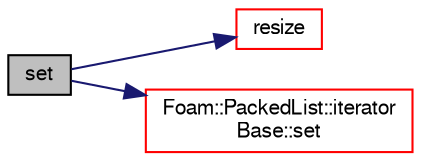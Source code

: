 digraph "set"
{
  bgcolor="transparent";
  edge [fontname="FreeSans",fontsize="10",labelfontname="FreeSans",labelfontsize="10"];
  node [fontname="FreeSans",fontsize="10",shape=record];
  rankdir="LR";
  Node1 [label="set",height=0.2,width=0.4,color="black", fillcolor="grey75", style="filled" fontcolor="black"];
  Node1 -> Node2 [color="midnightblue",fontsize="10",style="solid",fontname="FreeSans"];
  Node2 [label="resize",height=0.2,width=0.4,color="red",URL="$a01707.html#a269162b4a99f0b5255951cfe3309f517",tooltip="Reset addressable list size, does not shrink the allocated size. "];
  Node1 -> Node3 [color="midnightblue",fontsize="10",style="solid",fontname="FreeSans"];
  Node3 [label="Foam::PackedList::iterator\lBase::set",height=0.2,width=0.4,color="red",URL="$a01175.html#aa3b41d3aa0522ba6ebd9ebd38e523184",tooltip="Set value, returning true if changed, no range-checking. "];
}
